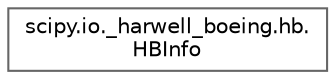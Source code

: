 digraph "Graphical Class Hierarchy"
{
 // LATEX_PDF_SIZE
  bgcolor="transparent";
  edge [fontname=Helvetica,fontsize=10,labelfontname=Helvetica,labelfontsize=10];
  node [fontname=Helvetica,fontsize=10,shape=box,height=0.2,width=0.4];
  rankdir="LR";
  Node0 [id="Node000000",label="scipy.io._harwell_boeing.hb.\lHBInfo",height=0.2,width=0.4,color="grey40", fillcolor="white", style="filled",URL="$d6/dcd/classscipy_1_1io_1_1__harwell__boeing_1_1hb_1_1HBInfo.html",tooltip=" "];
}
